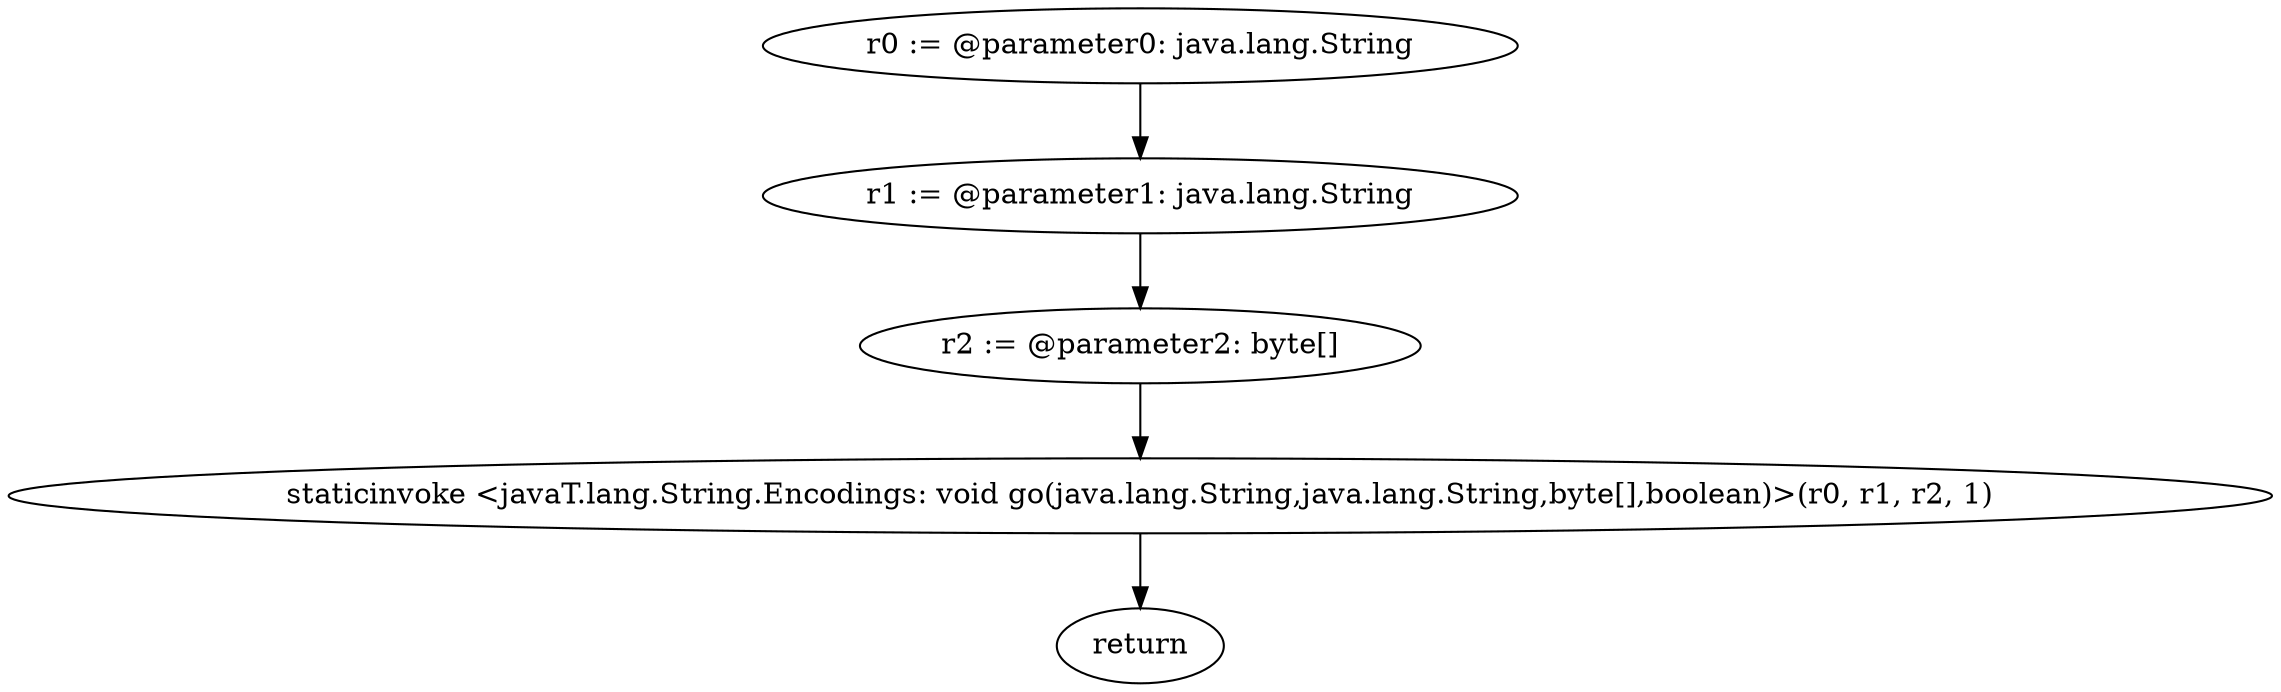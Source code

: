 digraph "unitGraph" {
    "r0 := @parameter0: java.lang.String"
    "r1 := @parameter1: java.lang.String"
    "r2 := @parameter2: byte[]"
    "staticinvoke <javaT.lang.String.Encodings: void go(java.lang.String,java.lang.String,byte[],boolean)>(r0, r1, r2, 1)"
    "return"
    "r0 := @parameter0: java.lang.String"->"r1 := @parameter1: java.lang.String";
    "r1 := @parameter1: java.lang.String"->"r2 := @parameter2: byte[]";
    "r2 := @parameter2: byte[]"->"staticinvoke <javaT.lang.String.Encodings: void go(java.lang.String,java.lang.String,byte[],boolean)>(r0, r1, r2, 1)";
    "staticinvoke <javaT.lang.String.Encodings: void go(java.lang.String,java.lang.String,byte[],boolean)>(r0, r1, r2, 1)"->"return";
}
